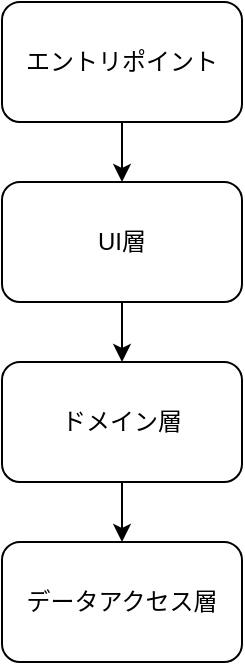 <mxfile>
    <diagram id="w2lYc9_iyl_FTK4qaWnU" name="ページ1">
        <mxGraphModel dx="1164" dy="403" grid="1" gridSize="10" guides="1" tooltips="1" connect="1" arrows="1" fold="1" page="1" pageScale="1" pageWidth="827" pageHeight="1169" math="0" shadow="0">
            <root>
                <mxCell id="0"/>
                <mxCell id="1" parent="0"/>
                <mxCell id="6" style="edgeStyle=none;html=1;" edge="1" parent="1" source="2" target="3">
                    <mxGeometry relative="1" as="geometry"/>
                </mxCell>
                <mxCell id="2" value="エントリポイント" style="rounded=1;whiteSpace=wrap;html=1;" vertex="1" parent="1">
                    <mxGeometry x="200" y="30" width="120" height="60" as="geometry"/>
                </mxCell>
                <mxCell id="7" style="edgeStyle=none;html=1;exitX=0.5;exitY=1;exitDx=0;exitDy=0;entryX=0.5;entryY=0;entryDx=0;entryDy=0;" edge="1" parent="1" source="3" target="4">
                    <mxGeometry relative="1" as="geometry"/>
                </mxCell>
                <mxCell id="3" value="UI層" style="rounded=1;whiteSpace=wrap;html=1;" vertex="1" parent="1">
                    <mxGeometry x="200" y="120" width="120" height="60" as="geometry"/>
                </mxCell>
                <mxCell id="8" style="edgeStyle=none;html=1;exitX=0.5;exitY=1;exitDx=0;exitDy=0;entryX=0.5;entryY=0;entryDx=0;entryDy=0;" edge="1" parent="1" source="4" target="5">
                    <mxGeometry relative="1" as="geometry"/>
                </mxCell>
                <mxCell id="4" value="ドメイン層" style="rounded=1;whiteSpace=wrap;html=1;" vertex="1" parent="1">
                    <mxGeometry x="200" y="210" width="120" height="60" as="geometry"/>
                </mxCell>
                <mxCell id="5" value="データアクセス層&lt;br&gt;" style="rounded=1;whiteSpace=wrap;html=1;" vertex="1" parent="1">
                    <mxGeometry x="200" y="300" width="120" height="60" as="geometry"/>
                </mxCell>
            </root>
        </mxGraphModel>
    </diagram>
</mxfile>